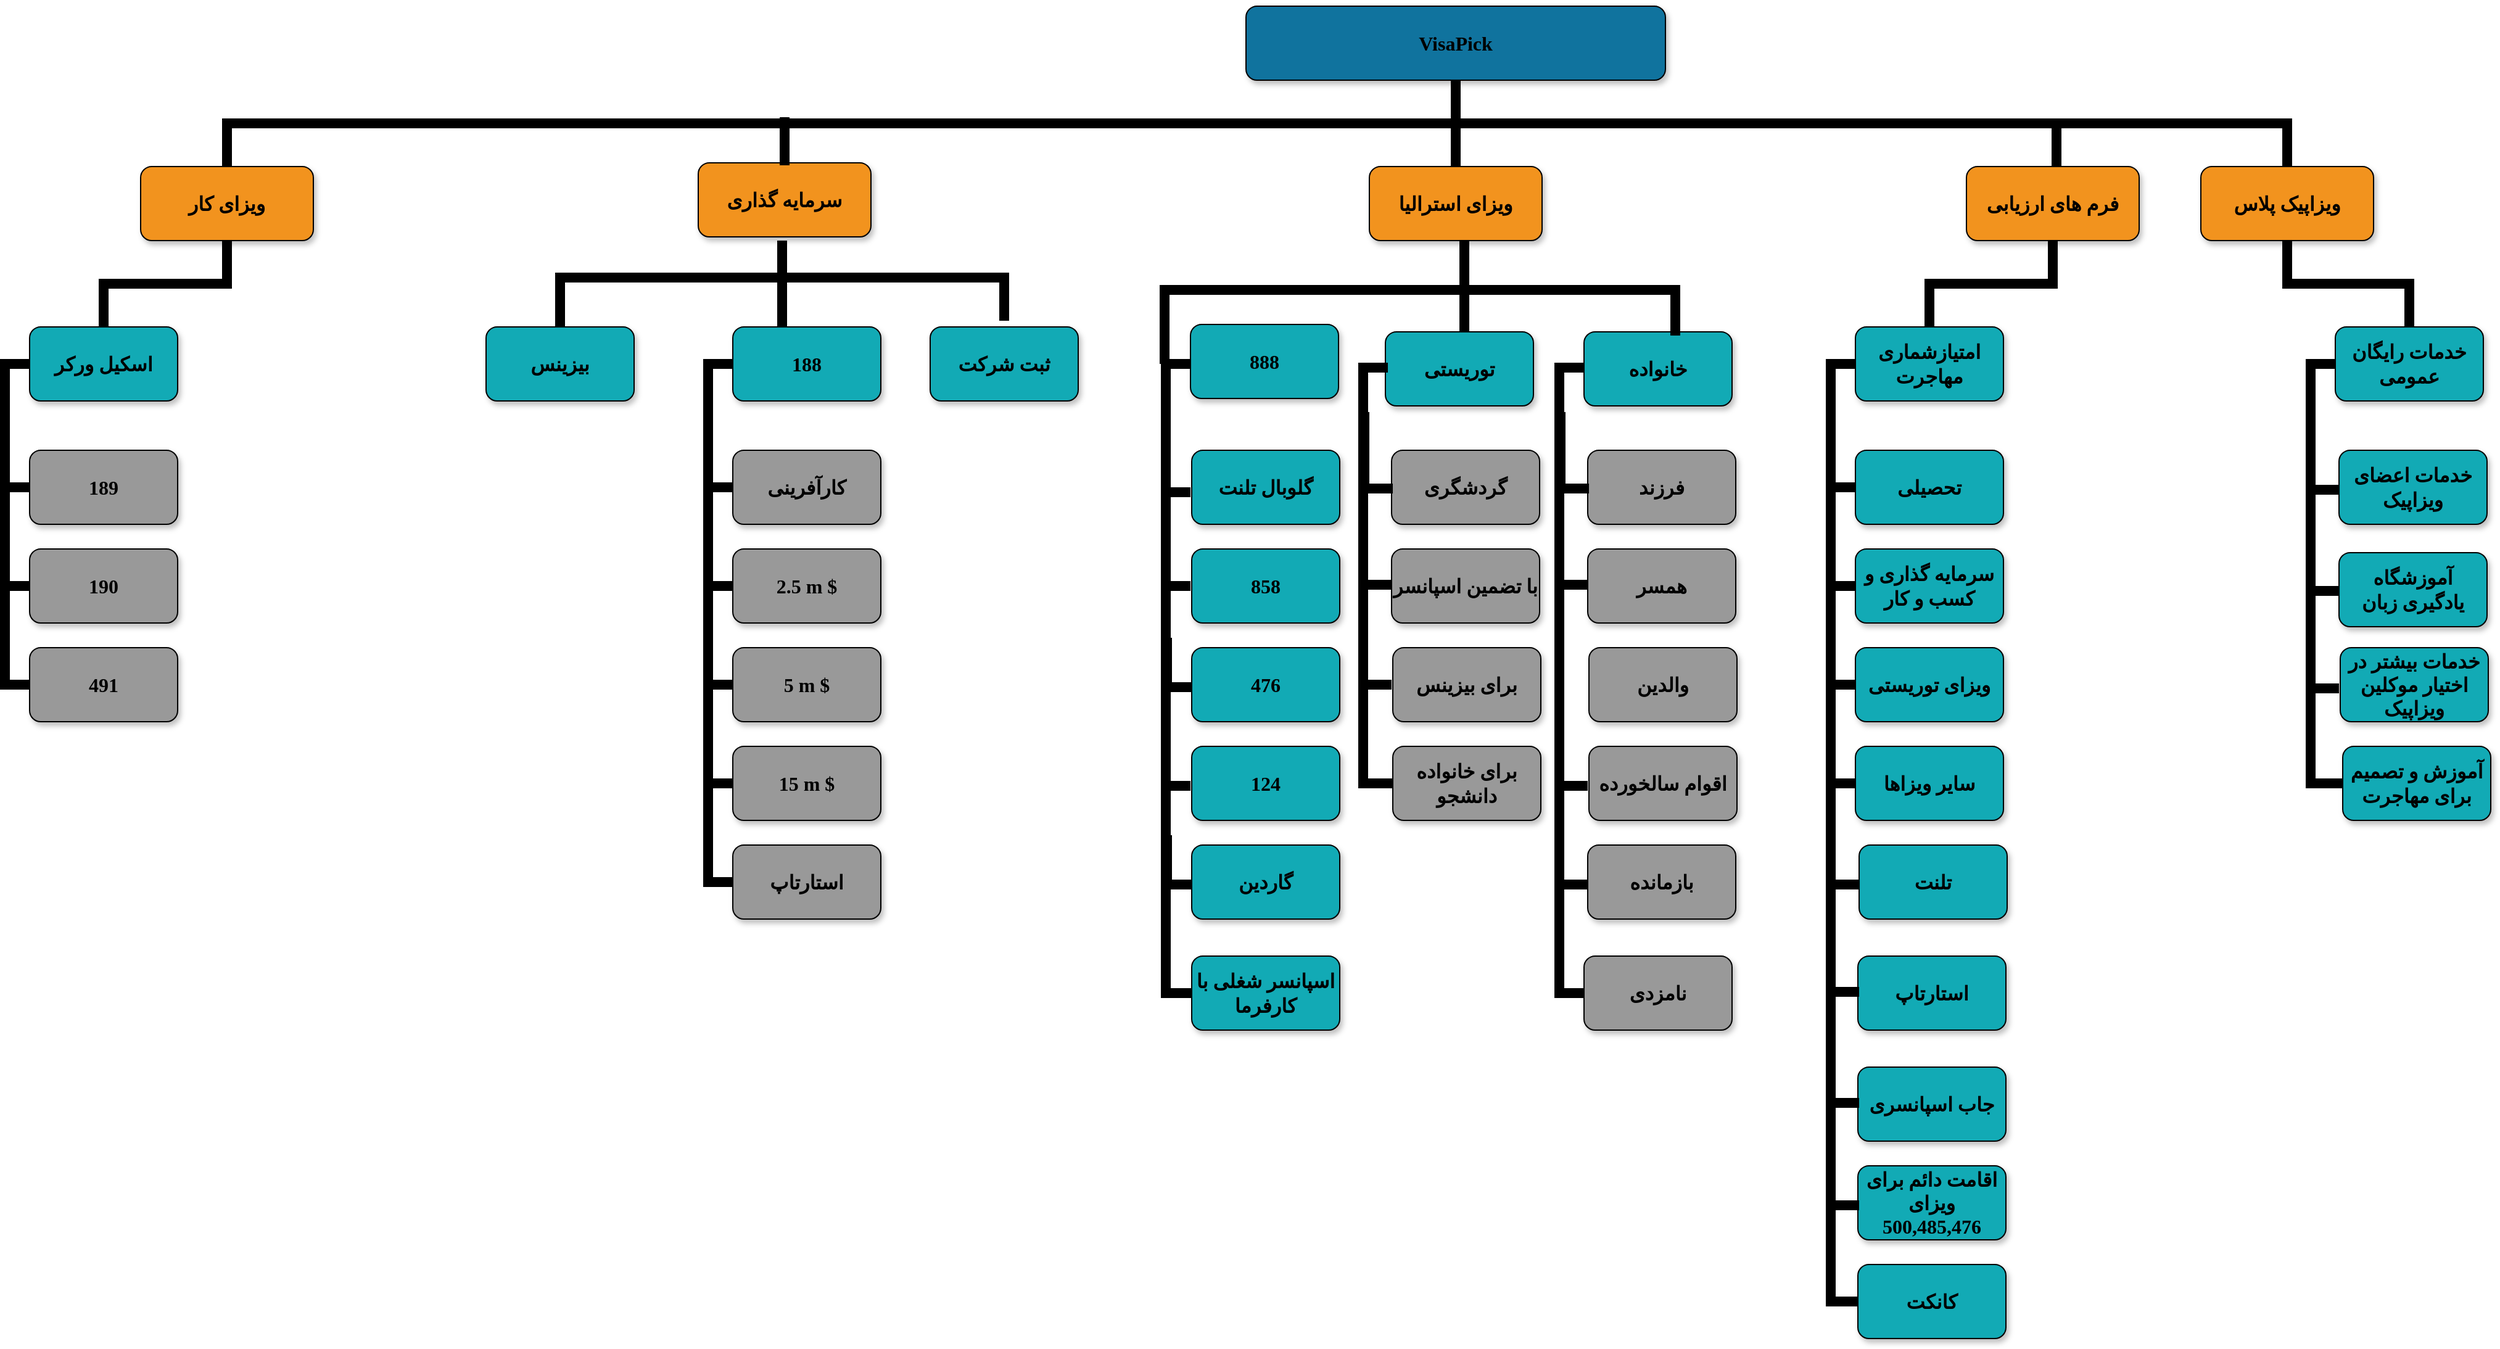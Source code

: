 <mxfile version="20.8.23" type="github">
  <diagram name="Page-1" id="64c3da0e-402f-94eb-ee01-a36477274f13">
    <mxGraphModel dx="2492" dy="762" grid="1" gridSize="10" guides="1" tooltips="1" connect="1" arrows="1" fold="1" page="1" pageScale="1" pageWidth="1169" pageHeight="826" background="none" math="0" shadow="0">
      <root>
        <mxCell id="0" />
        <mxCell id="1" parent="0" />
        <mxCell id="2" value="VisaPick" style="whiteSpace=wrap;rounded=1;shadow=1;fillColor=#10739E;strokeColor=#000000;fontColor=#000000;fontStyle=1;fontSize=16;fontFamily=Tahoma;" parent="1" vertex="1">
          <mxGeometry x="1056" y="40" width="340" height="60" as="geometry" />
        </mxCell>
        <mxCell id="3" value="ویزای کار" style="whiteSpace=wrap;rounded=1;fillColor=#F2931E;strokeColor=#000000;shadow=1;fontColor=#000000;fontStyle=1;fontSize=16;fontFamily=Tahoma;" parent="1" vertex="1">
          <mxGeometry x="160" y="170.0" width="140" height="60" as="geometry" />
        </mxCell>
        <mxCell id="4" value="سرمایه گذاری" style="whiteSpace=wrap;rounded=1;fillColor=#F2931E;strokeColor=#000000;shadow=1;fontColor=#000000;fontStyle=1;fontSize=16;fontFamily=Tahoma;" parent="1" vertex="1">
          <mxGeometry x="612" y="167.0" width="140" height="60" as="geometry" />
        </mxCell>
        <mxCell id="6" value="ویزای استرالیا" style="whiteSpace=wrap;rounded=1;fillColor=#F2931E;strokeColor=#000000;shadow=1;fontColor=#000000;fontStyle=1;fontSize=16;fontFamily=Tahoma;" parent="1" vertex="1">
          <mxGeometry x="1156" y="170.0" width="140" height="60" as="geometry" />
        </mxCell>
        <mxCell id="8" value="فرم های ارزیابی" style="whiteSpace=wrap;rounded=1;fillColor=#F2931E;strokeColor=#000000;shadow=1;fontColor=#000000;fontStyle=1;fontSize=16;fontFamily=Tahoma;" parent="1" vertex="1">
          <mxGeometry x="1640" y="170.0" width="140" height="60" as="geometry" />
        </mxCell>
        <mxCell id="10" value="اسکیل ورکر" style="whiteSpace=wrap;rounded=1;fillColor=#12AAB5;strokeColor=#000000;shadow=1;fontColor=#000000;fontSize=16;fontStyle=1;fontFamily=Tahoma;" parent="1" vertex="1">
          <mxGeometry x="70" y="300.0" width="120" height="60" as="geometry" />
        </mxCell>
        <mxCell id="23" value="189" style="whiteSpace=wrap;rounded=1;fillColor=#999999;strokeColor=#000000;shadow=1;fontColor=#000000;fontStyle=1;fontSize=16;fontFamily=Tahoma;" parent="1" vertex="1">
          <mxGeometry x="70.0" y="400.0" width="120" height="60" as="geometry" />
        </mxCell>
        <mxCell id="24" value="190" style="whiteSpace=wrap;rounded=1;fillColor=#999999;strokeColor=#000000;shadow=1;fontColor=#000000;fontStyle=1;fontSize=16;fontFamily=Tahoma;" parent="1" vertex="1">
          <mxGeometry x="70.0" y="480.0" width="120" height="60" as="geometry" />
        </mxCell>
        <mxCell id="25" value="491" style="whiteSpace=wrap;rounded=1;fillColor=#999999;strokeColor=#000000;shadow=1;fontColor=#000000;fontStyle=1;fontSize=16;fontFamily=Tahoma;" parent="1" vertex="1">
          <mxGeometry x="70.0" y="560.0" width="120" height="60" as="geometry" />
        </mxCell>
        <mxCell id="43" value="بیزینس" style="whiteSpace=wrap;rounded=1;fillColor=#12AAB5;strokeColor=#000000;shadow=1;fontColor=#000000;fontSize=16;fontStyle=1;fontFamily=Tahoma;" parent="1" vertex="1">
          <mxGeometry x="440.0" y="300.0" width="120" height="60" as="geometry" />
        </mxCell>
        <mxCell id="44" value="188" style="whiteSpace=wrap;rounded=1;fillColor=#12AAB5;strokeColor=#000000;shadow=1;fontColor=#000000;fontSize=16;fontStyle=1;fontFamily=Tahoma;" parent="1" vertex="1">
          <mxGeometry x="640.0" y="300.0" width="120" height="60" as="geometry" />
        </mxCell>
        <mxCell id="50" value="کارآفرینی" style="whiteSpace=wrap;rounded=1;fillColor=#999999;strokeColor=#000000;shadow=1;fontColor=#000000;fontStyle=1;fontSize=16;fontFamily=Tahoma;" parent="1" vertex="1">
          <mxGeometry x="640.0" y="400.0" width="120" height="60" as="geometry" />
        </mxCell>
        <mxCell id="51" value="2.5 m $" style="whiteSpace=wrap;rounded=1;fillColor=#999999;strokeColor=#000000;shadow=1;fontColor=#000000;fontStyle=1;fontSize=16;fontFamily=Tahoma;" parent="1" vertex="1">
          <mxGeometry x="640.0" y="480.0" width="120" height="60" as="geometry" />
        </mxCell>
        <mxCell id="52" value="5 m $" style="whiteSpace=wrap;rounded=1;fillColor=#999999;strokeColor=#000000;shadow=1;fontColor=#000000;fontStyle=1;fontSize=16;fontFamily=Tahoma;" parent="1" vertex="1">
          <mxGeometry x="640.0" y="560.0" width="120" height="60" as="geometry" />
        </mxCell>
        <mxCell id="53" value="15 m $" style="whiteSpace=wrap;rounded=1;fillColor=#999999;strokeColor=#000000;shadow=1;fontColor=#000000;fontStyle=1;fontSize=16;fontFamily=Tahoma;" parent="1" vertex="1">
          <mxGeometry x="640.0" y="640.0" width="120" height="60" as="geometry" />
        </mxCell>
        <mxCell id="54" value="استارتاپ" style="whiteSpace=wrap;rounded=1;fillColor=#999999;strokeColor=#000000;shadow=1;fontColor=#000000;fontStyle=1;fontSize=16;fontFamily=Tahoma;" parent="1" vertex="1">
          <mxGeometry x="640.0" y="720.0" width="120" height="60" as="geometry" />
        </mxCell>
        <mxCell id="103" value="" style="edgeStyle=elbowEdgeStyle;elbow=vertical;rounded=0;fontColor=#000000;endArrow=none;endFill=0;strokeWidth=8;strokeColor=#000000;fontSize=16;fontStyle=1;fontFamily=Tahoma;" parent="1" source="3" target="10" edge="1">
          <mxGeometry width="100" height="100" relative="1" as="geometry">
            <mxPoint x="20" y="290" as="sourcePoint" />
            <mxPoint x="120" y="190" as="targetPoint" />
          </mxGeometry>
        </mxCell>
        <mxCell id="105" value="" style="edgeStyle=elbowEdgeStyle;elbow=horizontal;rounded=0;fontColor=#000000;endArrow=none;endFill=0;strokeWidth=8;strokeColor=#000000;fontSize=16;fontStyle=1;fontFamily=Tahoma;" parent="1" source="10" target="23" edge="1">
          <mxGeometry width="100" height="100" relative="1" as="geometry">
            <mxPoint x="10" y="480" as="sourcePoint" />
            <mxPoint x="110" y="380" as="targetPoint" />
            <Array as="points">
              <mxPoint x="50" y="380" />
            </Array>
          </mxGeometry>
        </mxCell>
        <mxCell id="106" value="" style="edgeStyle=elbowEdgeStyle;elbow=horizontal;rounded=0;fontColor=#000000;endArrow=none;endFill=0;strokeWidth=8;strokeColor=#000000;fontSize=16;fontStyle=1;fontFamily=Tahoma;" parent="1" source="10" target="24" edge="1">
          <mxGeometry width="100" height="100" relative="1" as="geometry">
            <mxPoint x="80" y="340" as="sourcePoint" />
            <mxPoint x="80" y="440" as="targetPoint" />
            <Array as="points">
              <mxPoint x="50" y="400" />
            </Array>
          </mxGeometry>
        </mxCell>
        <mxCell id="107" value="" style="edgeStyle=elbowEdgeStyle;elbow=horizontal;rounded=0;fontColor=#000000;endArrow=none;endFill=0;strokeWidth=8;strokeColor=#000000;fontSize=16;fontStyle=1;fontFamily=Tahoma;" parent="1" source="10" edge="1">
          <mxGeometry width="100" height="100" relative="1" as="geometry">
            <mxPoint x="80" y="340" as="sourcePoint" />
            <mxPoint x="60" y="590" as="targetPoint" />
            <Array as="points">
              <mxPoint x="50" y="540" />
            </Array>
          </mxGeometry>
        </mxCell>
        <mxCell id="109" value="" style="edgeStyle=elbowEdgeStyle;elbow=horizontal;rounded=0;fontColor=#000000;endArrow=none;endFill=0;strokeWidth=8;strokeColor=#000000;fontSize=16;fontStyle=1;fontFamily=Tahoma;" parent="1" source="10" edge="1">
          <mxGeometry width="100" height="100" relative="1" as="geometry">
            <mxPoint x="100" y="360" as="sourcePoint" />
            <mxPoint x="50" y="590" as="targetPoint" />
            <Array as="points">
              <mxPoint x="50" y="410" />
            </Array>
          </mxGeometry>
        </mxCell>
        <mxCell id="110" value="" style="edgeStyle=elbowEdgeStyle;elbow=horizontal;rounded=0;fontColor=#000000;endArrow=none;endFill=0;strokeWidth=8;strokeColor=#000000;fontSize=16;fontStyle=1;fontFamily=Tahoma;" parent="1" source="10" target="25" edge="1">
          <mxGeometry width="100" height="100" relative="1" as="geometry">
            <mxPoint x="110" y="370" as="sourcePoint" />
            <mxPoint x="110" y="470" as="targetPoint" />
            <Array as="points">
              <mxPoint x="50" y="430" />
            </Array>
          </mxGeometry>
        </mxCell>
        <mxCell id="116" value="" style="edgeStyle=elbowEdgeStyle;elbow=vertical;rounded=0;fontColor=#000000;endArrow=none;endFill=0;strokeWidth=8;strokeColor=#000000;fontSize=16;fontStyle=1;fontFamily=Tahoma;" parent="1" target="43" edge="1">
          <mxGeometry width="100" height="100" relative="1" as="geometry">
            <mxPoint x="680" y="230" as="sourcePoint" />
            <mxPoint x="140" y="310" as="targetPoint" />
            <Array as="points">
              <mxPoint x="590" y="260" />
            </Array>
          </mxGeometry>
        </mxCell>
        <mxCell id="117" value="" style="edgeStyle=elbowEdgeStyle;elbow=vertical;rounded=0;fontColor=#000000;endArrow=none;endFill=0;strokeWidth=8;strokeColor=#000000;fontSize=16;fontStyle=1;fontFamily=Tahoma;" parent="1" edge="1">
          <mxGeometry width="100" height="100" relative="1" as="geometry">
            <mxPoint x="680" y="240" as="sourcePoint" />
            <mxPoint x="680" y="300.0" as="targetPoint" />
            <Array as="points">
              <mxPoint x="680" y="260" />
            </Array>
          </mxGeometry>
        </mxCell>
        <mxCell id="123" value="" style="edgeStyle=elbowEdgeStyle;elbow=horizontal;rounded=0;fontColor=#000000;endArrow=none;endFill=0;strokeWidth=8;strokeColor=#000000;fontSize=16;fontStyle=1;fontFamily=Tahoma;" parent="1" source="44" target="50" edge="1">
          <mxGeometry width="100" height="100" relative="1" as="geometry">
            <mxPoint x="610" y="330.0" as="sourcePoint" />
            <mxPoint x="620.0" y="430" as="targetPoint" />
            <Array as="points">
              <mxPoint x="620" y="380" />
            </Array>
          </mxGeometry>
        </mxCell>
        <mxCell id="124" value="" style="edgeStyle=elbowEdgeStyle;elbow=horizontal;rounded=0;fontColor=#000000;endArrow=none;endFill=0;strokeWidth=8;strokeColor=#000000;fontSize=16;fontStyle=1;fontFamily=Tahoma;" parent="1" source="44" target="51" edge="1">
          <mxGeometry width="100" height="100" relative="1" as="geometry">
            <mxPoint x="620" y="330" as="sourcePoint" />
            <mxPoint x="620.0" y="510" as="targetPoint" />
            <Array as="points">
              <mxPoint x="620" y="420" />
            </Array>
          </mxGeometry>
        </mxCell>
        <mxCell id="125" value="" style="edgeStyle=elbowEdgeStyle;elbow=horizontal;rounded=0;fontColor=#000000;endArrow=none;endFill=0;strokeWidth=8;strokeColor=#000000;fontSize=16;fontStyle=1;fontFamily=Tahoma;" parent="1" source="44" target="54" edge="1">
          <mxGeometry width="100" height="100" relative="1" as="geometry">
            <mxPoint x="620" y="330" as="sourcePoint" />
            <mxPoint x="620" y="750" as="targetPoint" />
            <Array as="points">
              <mxPoint x="620" y="540" />
            </Array>
          </mxGeometry>
        </mxCell>
        <mxCell id="126" value="" style="edgeStyle=elbowEdgeStyle;elbow=horizontal;rounded=0;fontColor=#000000;endArrow=none;endFill=0;strokeWidth=8;strokeColor=#000000;fontSize=16;fontStyle=1;fontFamily=Tahoma;" parent="1" source="44" target="53" edge="1">
          <mxGeometry width="100" height="100" relative="1" as="geometry">
            <mxPoint x="620" y="330" as="sourcePoint" />
            <mxPoint x="620" y="670" as="targetPoint" />
            <Array as="points">
              <mxPoint x="620" y="500" />
            </Array>
          </mxGeometry>
        </mxCell>
        <mxCell id="127" value="" style="edgeStyle=elbowEdgeStyle;elbow=horizontal;rounded=0;fontColor=#000000;endArrow=none;endFill=0;strokeWidth=8;strokeColor=#000000;fontSize=16;fontStyle=1;fontFamily=Tahoma;" parent="1" source="44" target="52" edge="1">
          <mxGeometry width="100" height="100" relative="1" as="geometry">
            <mxPoint x="620" y="330" as="sourcePoint" />
            <mxPoint x="620.0" y="590" as="targetPoint" />
            <Array as="points">
              <mxPoint x="620" y="470" />
            </Array>
          </mxGeometry>
        </mxCell>
        <mxCell id="140" value="گلوبال تلنت" style="whiteSpace=wrap;rounded=1;fillColor=#12AAB5;strokeColor=#000000;shadow=1;fontColor=#000000;fontStyle=1;fontSize=16;fontFamily=Tahoma;" parent="1" vertex="1">
          <mxGeometry x="1012.0" y="400.0" width="120" height="60" as="geometry" />
        </mxCell>
        <mxCell id="141" value="124" style="whiteSpace=wrap;rounded=1;fillColor=#12AAB5;strokeColor=#000000;shadow=1;fontColor=#000000;fontStyle=1;fontSize=16;fontFamily=Tahoma;" parent="1" vertex="1">
          <mxGeometry x="1012.0" y="640.0" width="120" height="60" as="geometry" />
        </mxCell>
        <mxCell id="142" value="858" style="whiteSpace=wrap;rounded=1;fillColor=#12AAB5;strokeColor=#000000;shadow=1;fontColor=#000000;fontStyle=1;fontSize=16;fontFamily=Tahoma;" parent="1" vertex="1">
          <mxGeometry x="1012.0" y="480.0" width="120" height="60" as="geometry" />
        </mxCell>
        <mxCell id="143" value="اسپانسر شغلی با کارفرما" style="whiteSpace=wrap;rounded=1;fillColor=#12AAB5;strokeColor=#000000;shadow=1;fontColor=#000000;fontStyle=1;fontSize=16;fontFamily=Tahoma;" parent="1" vertex="1">
          <mxGeometry x="1012.0" y="810.0" width="120" height="60" as="geometry" />
        </mxCell>
        <mxCell id="144" value="گاردین" style="whiteSpace=wrap;rounded=1;fillColor=#12AAB5;strokeColor=#000000;shadow=1;fontColor=#000000;fontStyle=1;fontSize=16;fontFamily=Tahoma;" parent="1" vertex="1">
          <mxGeometry x="1012.0" y="720.0" width="120" height="60" as="geometry" />
        </mxCell>
        <mxCell id="152" value="" style="edgeStyle=elbowEdgeStyle;elbow=horizontal;rounded=0;fontColor=#000000;endArrow=none;endFill=0;strokeWidth=8;strokeColor=#000000;entryX=0;entryY=0.5;entryDx=0;entryDy=0;fontSize=16;fontStyle=1;fontFamily=Tahoma;" parent="1" target="143" edge="1">
          <mxGeometry width="100" height="100" relative="1" as="geometry">
            <mxPoint x="1011" y="330.0" as="sourcePoint" />
            <mxPoint x="1011" y="750" as="targetPoint" />
            <Array as="points">
              <mxPoint x="991" y="540" />
            </Array>
          </mxGeometry>
        </mxCell>
        <mxCell id="177" value="امتیازشماری مهاجرت" style="whiteSpace=wrap;rounded=1;fillColor=#12AAB5;strokeColor=#000000;shadow=1;fontColor=#000000;fontSize=16;fontStyle=1;fontFamily=Tahoma;" parent="1" vertex="1">
          <mxGeometry x="1550.0" y="300.0" width="120" height="60" as="geometry" />
        </mxCell>
        <mxCell id="179" value="تحصیلی" style="whiteSpace=wrap;rounded=1;fillColor=#12AAB5;strokeColor=#000000;shadow=1;fontColor=#000000;fontStyle=1;fontSize=16;fontFamily=Tahoma;" parent="1" vertex="1">
          <mxGeometry x="1550.0" y="400.0" width="120" height="60" as="geometry" />
        </mxCell>
        <mxCell id="180" value="سرمایه گذاری و کسب و کار" style="whiteSpace=wrap;rounded=1;fillColor=#12AAB5;strokeColor=#000000;shadow=1;fontColor=#000000;fontStyle=1;fontSize=16;fontFamily=Tahoma;" parent="1" vertex="1">
          <mxGeometry x="1550" y="480.0" width="120" height="60" as="geometry" />
        </mxCell>
        <mxCell id="181" value="ویزای توریستی" style="whiteSpace=wrap;rounded=1;fillColor=#12AAB5;strokeColor=#000000;shadow=1;fontColor=#000000;fontStyle=1;fontSize=16;fontFamily=Tahoma;" parent="1" vertex="1">
          <mxGeometry x="1550.0" y="560.0" width="120" height="60" as="geometry" />
        </mxCell>
        <mxCell id="182" value="سایر ویزاها" style="whiteSpace=wrap;rounded=1;fillColor=#12AAB5;strokeColor=#000000;shadow=1;fontColor=#000000;fontStyle=1;fontSize=16;fontFamily=Tahoma;" parent="1" vertex="1">
          <mxGeometry x="1550" y="640.0" width="120" height="60" as="geometry" />
        </mxCell>
        <mxCell id="183" value="تلنت" style="whiteSpace=wrap;rounded=1;fillColor=#12AAB5;strokeColor=#000000;shadow=1;fontColor=#000000;fontStyle=1;fontSize=16;fontFamily=Tahoma;" parent="1" vertex="1">
          <mxGeometry x="1553" y="720.0" width="120" height="60" as="geometry" />
        </mxCell>
        <mxCell id="184" value="استارتاپ" style="whiteSpace=wrap;rounded=1;fillColor=#12AAB5;strokeColor=#000000;shadow=1;fontColor=#000000;fontStyle=1;fontSize=16;fontFamily=Tahoma;" parent="1" vertex="1">
          <mxGeometry x="1552.0" y="810.0" width="120" height="60" as="geometry" />
        </mxCell>
        <mxCell id="185" value="جاب اسپانسری" style="whiteSpace=wrap;rounded=1;fillColor=#12AAB5;strokeColor=#000000;shadow=1;fontColor=#000000;fontStyle=1;fontSize=16;fontFamily=Tahoma;" parent="1" vertex="1">
          <mxGeometry x="1552.0" y="900.0" width="120" height="60" as="geometry" />
        </mxCell>
        <mxCell id="186" value="اقامت دائم برای ویزای&#xa;500,485,476" style="whiteSpace=wrap;rounded=1;fillColor=#12AAB5;strokeColor=#000000;shadow=1;fontColor=#000000;fontStyle=1;fontSize=16;fontFamily=Tahoma;" parent="1" vertex="1">
          <mxGeometry x="1552.0" y="980.0" width="120" height="60" as="geometry" />
        </mxCell>
        <mxCell id="187" value="کانکت" style="whiteSpace=wrap;rounded=1;fillColor=#12AAB5;strokeColor=#000000;shadow=1;fontColor=#000000;fontStyle=1;fontSize=16;fontFamily=Tahoma;" parent="1" vertex="1">
          <mxGeometry x="1552.0" y="1060" width="120" height="60" as="geometry" />
        </mxCell>
        <mxCell id="189" value="" style="edgeStyle=elbowEdgeStyle;elbow=horizontal;rounded=0;fontColor=#000000;endArrow=none;endFill=0;strokeWidth=8;strokeColor=#000000;fontSize=16;fontStyle=1;fontFamily=Tahoma;" parent="1" source="177" target="179" edge="1">
          <mxGeometry width="100" height="100" relative="1" as="geometry">
            <mxPoint x="1530" y="330.0" as="sourcePoint" />
            <mxPoint x="1540.0" y="430.0" as="targetPoint" />
            <Array as="points">
              <mxPoint x="1530" y="380.0" />
            </Array>
          </mxGeometry>
        </mxCell>
        <mxCell id="190" value="" style="edgeStyle=elbowEdgeStyle;elbow=horizontal;rounded=0;fontColor=#000000;endArrow=none;endFill=0;strokeWidth=8;strokeColor=#000000;fontSize=16;fontStyle=1;fontFamily=Tahoma;" parent="1" source="177" target="180" edge="1">
          <mxGeometry width="100" height="100" relative="1" as="geometry">
            <mxPoint x="1540" y="330.0" as="sourcePoint" />
            <mxPoint x="1540.0" y="510.0" as="targetPoint" />
            <Array as="points">
              <mxPoint x="1530" y="420.0" />
            </Array>
          </mxGeometry>
        </mxCell>
        <mxCell id="191" value="" style="edgeStyle=elbowEdgeStyle;elbow=horizontal;rounded=0;fontColor=#000000;endArrow=none;endFill=0;strokeWidth=8;strokeColor=#000000;entryX=0;entryY=0.5;entryDx=0;entryDy=0;fontSize=16;fontStyle=1;fontFamily=Tahoma;" parent="1" source="177" target="187" edge="1">
          <mxGeometry width="100" height="100" relative="1" as="geometry">
            <mxPoint x="1540" y="330.0" as="sourcePoint" />
            <mxPoint x="1520" y="1100" as="targetPoint" />
            <Array as="points">
              <mxPoint x="1530" y="550.0" />
            </Array>
          </mxGeometry>
        </mxCell>
        <mxCell id="192" value="" style="edgeStyle=elbowEdgeStyle;elbow=horizontal;rounded=0;fontColor=#000000;endArrow=none;endFill=0;strokeWidth=8;strokeColor=#000000;fontSize=16;fontStyle=1;fontFamily=Tahoma;" parent="1" source="177" target="182" edge="1">
          <mxGeometry width="100" height="100" relative="1" as="geometry">
            <mxPoint x="1540" y="330.0" as="sourcePoint" />
            <mxPoint x="1540" y="670.0" as="targetPoint" />
            <Array as="points">
              <mxPoint x="1530" y="500.0" />
            </Array>
          </mxGeometry>
        </mxCell>
        <mxCell id="193" value="" style="edgeStyle=elbowEdgeStyle;elbow=horizontal;rounded=0;fontColor=#000000;endArrow=none;endFill=0;strokeWidth=8;strokeColor=#000000;fontSize=16;fontStyle=1;fontFamily=Tahoma;" parent="1" source="177" target="181" edge="1">
          <mxGeometry width="100" height="100" relative="1" as="geometry">
            <mxPoint x="1540" y="330.0" as="sourcePoint" />
            <mxPoint x="1540.0" y="590.0" as="targetPoint" />
            <Array as="points">
              <mxPoint x="1530" y="470.0" />
            </Array>
          </mxGeometry>
        </mxCell>
        <mxCell id="225" value="" style="edgeStyle=elbowEdgeStyle;elbow=vertical;rounded=0;fontColor=#000000;endArrow=none;endFill=0;strokeWidth=8;strokeColor=#000000;fontSize=16;fontStyle=1;fontFamily=Tahoma;" parent="1" source="8" target="177" edge="1">
          <mxGeometry width="100" height="100" relative="1" as="geometry">
            <mxPoint x="1550" y="290" as="sourcePoint" />
            <mxPoint x="1650" y="190" as="targetPoint" />
          </mxGeometry>
        </mxCell>
        <mxCell id="229" value="" style="edgeStyle=elbowEdgeStyle;elbow=vertical;rounded=0;fontColor=#000000;endArrow=none;endFill=0;strokeWidth=8;strokeColor=#000000;fontSize=16;fontStyle=1;fontFamily=Tahoma;" parent="1" source="2" target="3" edge="1">
          <mxGeometry width="100" height="100" relative="1" as="geometry">
            <mxPoint x="540" y="140" as="sourcePoint" />
            <mxPoint x="640" y="40" as="targetPoint" />
          </mxGeometry>
        </mxCell>
        <mxCell id="230" value="" style="edgeStyle=elbowEdgeStyle;elbow=vertical;rounded=0;fontColor=#000000;endArrow=none;endFill=0;strokeWidth=8;strokeColor=#000000;fontSize=16;fontStyle=1;fontFamily=Tahoma;" parent="1" edge="1">
          <mxGeometry width="100" height="100" relative="1" as="geometry">
            <mxPoint x="682" y="140" as="sourcePoint" />
            <mxPoint x="682" y="169.0" as="targetPoint" />
            <Array as="points">
              <mxPoint x="930" y="130" />
            </Array>
          </mxGeometry>
        </mxCell>
        <mxCell id="231" value="" style="edgeStyle=elbowEdgeStyle;elbow=vertical;rounded=0;fontColor=#000000;endArrow=none;endFill=0;strokeWidth=8;strokeColor=#000000;fontSize=16;fontStyle=1;fontFamily=Tahoma;" parent="1" source="2" target="6" edge="1">
          <mxGeometry width="100" height="100" relative="1" as="geometry">
            <mxPoint x="560" y="160" as="sourcePoint" />
            <mxPoint x="660" y="60" as="targetPoint" />
          </mxGeometry>
        </mxCell>
        <mxCell id="233" value="" style="edgeStyle=elbowEdgeStyle;elbow=vertical;rounded=0;fontColor=#000000;endArrow=none;endFill=0;strokeWidth=8;strokeColor=#000000;entryX=0.5;entryY=0;entryDx=0;entryDy=0;fontSize=16;fontStyle=1;fontFamily=Tahoma;" parent="1" target="VXxM5jE3iPEQ69GJb2Ox-272" edge="1">
          <mxGeometry width="100" height="100" relative="1" as="geometry">
            <mxPoint x="1226" y="100" as="sourcePoint" />
            <mxPoint x="680" y="80" as="targetPoint" />
          </mxGeometry>
        </mxCell>
        <mxCell id="VXxM5jE3iPEQ69GJb2Ox-237" value="ثبت شرکت" style="whiteSpace=wrap;rounded=1;fillColor=#12AAB5;strokeColor=#000000;shadow=1;fontColor=#000000;fontSize=16;fontStyle=1;fontFamily=Tahoma;" vertex="1" parent="1">
          <mxGeometry x="800.0" y="300.0" width="120" height="60" as="geometry" />
        </mxCell>
        <mxCell id="VXxM5jE3iPEQ69GJb2Ox-243" value="" style="edgeStyle=elbowEdgeStyle;elbow=vertical;rounded=0;fontColor=#000000;endArrow=none;endFill=0;strokeWidth=8;strokeColor=#000000;fontSize=16;fontStyle=1;fontFamily=Tahoma;" edge="1" parent="1">
          <mxGeometry width="100" height="100" relative="1" as="geometry">
            <mxPoint x="670" y="260" as="sourcePoint" />
            <mxPoint x="860" y="295" as="targetPoint" />
            <Array as="points">
              <mxPoint x="780" y="260" />
            </Array>
          </mxGeometry>
        </mxCell>
        <mxCell id="VXxM5jE3iPEQ69GJb2Ox-244" value="888" style="whiteSpace=wrap;rounded=1;fillColor=#12AAB5;strokeColor=#000000;shadow=1;fontColor=#000000;fontStyle=1;fontSize=16;fontFamily=Tahoma;" vertex="1" parent="1">
          <mxGeometry x="1011.0" y="298.0" width="120" height="60" as="geometry" />
        </mxCell>
        <mxCell id="VXxM5jE3iPEQ69GJb2Ox-246" value="توریستی" style="whiteSpace=wrap;rounded=1;fillColor=#12AAB5;strokeColor=#000000;shadow=1;fontColor=#000000;fontStyle=1;fontSize=16;fontFamily=Tahoma;" vertex="1" parent="1">
          <mxGeometry x="1169.0" y="304.0" width="120" height="60" as="geometry" />
        </mxCell>
        <mxCell id="VXxM5jE3iPEQ69GJb2Ox-250" value="476" style="whiteSpace=wrap;rounded=1;fillColor=#12AAB5;strokeColor=#000000;shadow=1;fontColor=#000000;fontStyle=1;fontSize=16;fontFamily=Tahoma;" vertex="1" parent="1">
          <mxGeometry x="1012.0" y="560.0" width="120" height="60" as="geometry" />
        </mxCell>
        <mxCell id="VXxM5jE3iPEQ69GJb2Ox-252" value="خانواده" style="whiteSpace=wrap;rounded=1;fillColor=#12AAB5;strokeColor=#000000;shadow=1;fontColor=#000000;fontStyle=1;fontSize=16;fontFamily=Tahoma;" vertex="1" parent="1">
          <mxGeometry x="1330.0" y="304.0" width="120" height="60" as="geometry" />
        </mxCell>
        <mxCell id="VXxM5jE3iPEQ69GJb2Ox-255" value="" style="edgeStyle=elbowEdgeStyle;elbow=vertical;rounded=0;fontColor=#000000;endArrow=none;endFill=0;strokeWidth=8;strokeColor=#000000;fontSize=16;fontStyle=1;fontFamily=Tahoma;" edge="1" parent="1">
          <mxGeometry width="100" height="100" relative="1" as="geometry">
            <mxPoint x="1174" y="270" as="sourcePoint" />
            <mxPoint x="1404" y="307" as="targetPoint" />
            <Array as="points">
              <mxPoint x="1284" y="270" />
            </Array>
          </mxGeometry>
        </mxCell>
        <mxCell id="VXxM5jE3iPEQ69GJb2Ox-285" value="گردشگری" style="whiteSpace=wrap;rounded=1;fillColor=#999999;strokeColor=#000000;shadow=1;fontColor=#000000;fontStyle=1;fontSize=16;fontFamily=Tahoma;" vertex="1" parent="1">
          <mxGeometry x="1174.0" y="400.0" width="120" height="60" as="geometry" />
        </mxCell>
        <mxCell id="VXxM5jE3iPEQ69GJb2Ox-286" value="با تضمین اسپانسر" style="whiteSpace=wrap;rounded=1;fillColor=#999999;strokeColor=#000000;shadow=1;fontColor=#000000;fontStyle=1;fontSize=16;fontFamily=Tahoma;" vertex="1" parent="1">
          <mxGeometry x="1174" y="480.0" width="120" height="60" as="geometry" />
        </mxCell>
        <mxCell id="VXxM5jE3iPEQ69GJb2Ox-287" value="برای بیزینس" style="whiteSpace=wrap;rounded=1;fillColor=#999999;strokeColor=#000000;shadow=1;fontColor=#000000;fontStyle=1;fontSize=16;fontFamily=Tahoma;" vertex="1" parent="1">
          <mxGeometry x="1175.0" y="560.0" width="120" height="60" as="geometry" />
        </mxCell>
        <mxCell id="VXxM5jE3iPEQ69GJb2Ox-288" value="برای خانواده دانشجو" style="whiteSpace=wrap;rounded=1;fillColor=#999999;strokeColor=#000000;shadow=1;fontColor=#000000;fontStyle=1;fontSize=16;fontFamily=Tahoma;" vertex="1" parent="1">
          <mxGeometry x="1175" y="640.0" width="120" height="60" as="geometry" />
        </mxCell>
        <mxCell id="VXxM5jE3iPEQ69GJb2Ox-290" value="" style="edgeStyle=elbowEdgeStyle;elbow=horizontal;rounded=0;fontColor=#000000;endArrow=none;endFill=0;strokeWidth=8;strokeColor=#000000;entryX=0;entryY=0.5;entryDx=0;entryDy=0;fontSize=16;fontStyle=1;fontFamily=Tahoma;" edge="1" parent="1">
          <mxGeometry width="100" height="100" relative="1" as="geometry">
            <mxPoint x="1171" y="333" as="sourcePoint" />
            <mxPoint x="1175" y="670" as="targetPoint" />
            <Array as="points">
              <mxPoint x="1151" y="553.0" />
            </Array>
          </mxGeometry>
        </mxCell>
        <mxCell id="VXxM5jE3iPEQ69GJb2Ox-295" value="" style="edgeStyle=elbowEdgeStyle;elbow=horizontal;rounded=0;fontColor=#000000;endArrow=none;endFill=0;strokeWidth=8;strokeColor=#000000;entryX=0;entryY=0.5;entryDx=0;entryDy=0;fontSize=16;fontStyle=1;fontFamily=Tahoma;" edge="1" parent="1">
          <mxGeometry width="100" height="100" relative="1" as="geometry">
            <mxPoint x="1154" y="447" as="sourcePoint" />
            <mxPoint x="1174" y="509" as="targetPoint" />
            <Array as="points">
              <mxPoint x="1151" y="587.0" />
            </Array>
          </mxGeometry>
        </mxCell>
        <mxCell id="VXxM5jE3iPEQ69GJb2Ox-296" value="" style="edgeStyle=elbowEdgeStyle;elbow=horizontal;rounded=0;fontColor=#000000;endArrow=none;endFill=0;strokeWidth=8;strokeColor=#000000;entryX=0;entryY=0.5;entryDx=0;entryDy=0;fontSize=16;fontStyle=1;fontFamily=Tahoma;" edge="1" parent="1">
          <mxGeometry width="100" height="100" relative="1" as="geometry">
            <mxPoint x="1154" y="528" as="sourcePoint" />
            <mxPoint x="1174" y="590" as="targetPoint" />
            <Array as="points">
              <mxPoint x="1151" y="668.0" />
            </Array>
          </mxGeometry>
        </mxCell>
        <mxCell id="VXxM5jE3iPEQ69GJb2Ox-298" value="" style="edgeStyle=elbowEdgeStyle;elbow=vertical;rounded=0;fontColor=#000000;endArrow=none;endFill=0;strokeWidth=8;strokeColor=#000000;fontSize=16;fontStyle=1;fontFamily=Tahoma;" edge="1" parent="1">
          <mxGeometry width="100" height="100" relative="1" as="geometry">
            <mxPoint x="1233" y="230" as="sourcePoint" />
            <mxPoint x="990" y="330" as="targetPoint" />
            <Array as="points">
              <mxPoint x="1074" y="270" />
            </Array>
          </mxGeometry>
        </mxCell>
        <mxCell id="VXxM5jE3iPEQ69GJb2Ox-301" value="" style="edgeStyle=elbowEdgeStyle;elbow=vertical;rounded=0;fontColor=#000000;endArrow=none;endFill=0;strokeWidth=8;strokeColor=#000000;fontSize=16;fontStyle=1;fontFamily=Tahoma;" edge="1" parent="1">
          <mxGeometry width="100" height="100" relative="1" as="geometry">
            <mxPoint x="1233" y="244" as="sourcePoint" />
            <mxPoint x="1233" y="304.0" as="targetPoint" />
            <Array as="points">
              <mxPoint x="1233" y="264" />
            </Array>
          </mxGeometry>
        </mxCell>
        <mxCell id="VXxM5jE3iPEQ69GJb2Ox-303" value="" style="edgeStyle=elbowEdgeStyle;elbow=horizontal;rounded=0;fontColor=#000000;endArrow=none;endFill=0;strokeWidth=8;strokeColor=#000000;entryX=0;entryY=0.5;entryDx=0;entryDy=0;fontSize=16;fontStyle=1;fontFamily=Tahoma;" edge="1" parent="1">
          <mxGeometry width="100" height="100" relative="1" as="geometry">
            <mxPoint x="1155" y="369" as="sourcePoint" />
            <mxPoint x="1175" y="431" as="targetPoint" />
            <Array as="points">
              <mxPoint x="1152" y="509.0" />
            </Array>
          </mxGeometry>
        </mxCell>
        <mxCell id="VXxM5jE3iPEQ69GJb2Ox-306" value="" style="edgeStyle=elbowEdgeStyle;elbow=horizontal;rounded=0;fontColor=#000000;endArrow=none;endFill=0;strokeWidth=8;strokeColor=#000000;fontSize=16;fontStyle=1;fontFamily=Tahoma;" edge="1" parent="1">
          <mxGeometry width="100" height="100" relative="1" as="geometry">
            <mxPoint x="991" y="394" as="sourcePoint" />
            <mxPoint x="1011" y="434" as="targetPoint" />
            <Array as="points">
              <mxPoint x="991" y="344" />
            </Array>
          </mxGeometry>
        </mxCell>
        <mxCell id="VXxM5jE3iPEQ69GJb2Ox-310" value="" style="edgeStyle=elbowEdgeStyle;elbow=horizontal;rounded=0;fontColor=#000000;endArrow=none;endFill=0;strokeWidth=8;strokeColor=#000000;fontSize=16;fontStyle=1;fontFamily=Tahoma;" edge="1" parent="1">
          <mxGeometry width="100" height="100" relative="1" as="geometry">
            <mxPoint x="991" y="472" as="sourcePoint" />
            <mxPoint x="1011" y="510" as="targetPoint" />
            <Array as="points">
              <mxPoint x="991" y="422" />
            </Array>
          </mxGeometry>
        </mxCell>
        <mxCell id="VXxM5jE3iPEQ69GJb2Ox-311" value="" style="edgeStyle=elbowEdgeStyle;elbow=horizontal;rounded=0;fontColor=#000000;endArrow=none;endFill=0;strokeWidth=8;strokeColor=#000000;fontSize=16;fontStyle=1;fontFamily=Tahoma;" edge="1" parent="1">
          <mxGeometry width="100" height="100" relative="1" as="geometry">
            <mxPoint x="992" y="552" as="sourcePoint" />
            <mxPoint x="1012" y="592" as="targetPoint" />
            <Array as="points">
              <mxPoint x="992" y="502" />
            </Array>
          </mxGeometry>
        </mxCell>
        <mxCell id="VXxM5jE3iPEQ69GJb2Ox-312" value="" style="edgeStyle=elbowEdgeStyle;elbow=horizontal;rounded=0;fontColor=#000000;endArrow=none;endFill=0;strokeWidth=8;strokeColor=#000000;fontSize=16;fontStyle=1;fontFamily=Tahoma;" edge="1" parent="1">
          <mxGeometry width="100" height="100" relative="1" as="geometry">
            <mxPoint x="991" y="632" as="sourcePoint" />
            <mxPoint x="1011" y="672" as="targetPoint" />
            <Array as="points">
              <mxPoint x="991" y="582" />
            </Array>
          </mxGeometry>
        </mxCell>
        <mxCell id="VXxM5jE3iPEQ69GJb2Ox-313" value="" style="edgeStyle=elbowEdgeStyle;elbow=horizontal;rounded=0;fontColor=#000000;endArrow=none;endFill=0;strokeWidth=8;strokeColor=#000000;fontSize=16;fontStyle=1;fontFamily=Tahoma;" edge="1" parent="1">
          <mxGeometry width="100" height="100" relative="1" as="geometry">
            <mxPoint x="992" y="712" as="sourcePoint" />
            <mxPoint x="1012" y="752" as="targetPoint" />
            <Array as="points">
              <mxPoint x="992" y="662" />
            </Array>
          </mxGeometry>
        </mxCell>
        <mxCell id="VXxM5jE3iPEQ69GJb2Ox-314" value="فرزند" style="whiteSpace=wrap;rounded=1;fillColor=#999999;strokeColor=#000000;shadow=1;fontColor=#000000;fontStyle=1;fontSize=16;fontFamily=Tahoma;" vertex="1" parent="1">
          <mxGeometry x="1333.0" y="400.0" width="120" height="60" as="geometry" />
        </mxCell>
        <mxCell id="VXxM5jE3iPEQ69GJb2Ox-315" value="همسر" style="whiteSpace=wrap;rounded=1;fillColor=#999999;strokeColor=#000000;shadow=1;fontColor=#000000;fontStyle=1;fontSize=16;fontFamily=Tahoma;" vertex="1" parent="1">
          <mxGeometry x="1333" y="480.0" width="120" height="60" as="geometry" />
        </mxCell>
        <mxCell id="VXxM5jE3iPEQ69GJb2Ox-316" value="والدین" style="whiteSpace=wrap;rounded=1;fillColor=#999999;strokeColor=#000000;shadow=1;fontColor=#000000;fontStyle=1;fontSize=16;fontFamily=Tahoma;" vertex="1" parent="1">
          <mxGeometry x="1334.0" y="560.0" width="120" height="60" as="geometry" />
        </mxCell>
        <mxCell id="VXxM5jE3iPEQ69GJb2Ox-317" value="اقوام سالخورده" style="whiteSpace=wrap;rounded=1;fillColor=#999999;strokeColor=#000000;shadow=1;fontColor=#000000;fontStyle=1;fontSize=16;fontFamily=Tahoma;" vertex="1" parent="1">
          <mxGeometry x="1334" y="640.0" width="120" height="60" as="geometry" />
        </mxCell>
        <mxCell id="VXxM5jE3iPEQ69GJb2Ox-318" value="" style="edgeStyle=elbowEdgeStyle;elbow=horizontal;rounded=0;fontColor=#000000;endArrow=none;endFill=0;strokeWidth=8;strokeColor=#000000;entryX=0;entryY=0.5;entryDx=0;entryDy=0;fontSize=16;fontStyle=1;fontFamily=Tahoma;" edge="1" parent="1" target="VXxM5jE3iPEQ69GJb2Ox-327">
          <mxGeometry width="100" height="100" relative="1" as="geometry">
            <mxPoint x="1330" y="333" as="sourcePoint" />
            <mxPoint x="1320" y="850" as="targetPoint" />
            <Array as="points">
              <mxPoint x="1310" y="553.0" />
            </Array>
          </mxGeometry>
        </mxCell>
        <mxCell id="VXxM5jE3iPEQ69GJb2Ox-319" value="" style="edgeStyle=elbowEdgeStyle;elbow=horizontal;rounded=0;fontColor=#000000;endArrow=none;endFill=0;strokeWidth=8;strokeColor=#000000;entryX=0;entryY=0.5;entryDx=0;entryDy=0;fontSize=16;fontStyle=1;fontFamily=Tahoma;" edge="1" parent="1">
          <mxGeometry width="100" height="100" relative="1" as="geometry">
            <mxPoint x="1313" y="447" as="sourcePoint" />
            <mxPoint x="1333" y="509" as="targetPoint" />
            <Array as="points">
              <mxPoint x="1310" y="587.0" />
            </Array>
          </mxGeometry>
        </mxCell>
        <mxCell id="VXxM5jE3iPEQ69GJb2Ox-320" value="" style="edgeStyle=elbowEdgeStyle;elbow=horizontal;rounded=0;fontColor=#000000;endArrow=none;endFill=0;strokeWidth=8;strokeColor=#000000;entryX=0;entryY=0.5;entryDx=0;entryDy=0;fontSize=16;fontStyle=1;fontFamily=Tahoma;" edge="1" parent="1">
          <mxGeometry width="100" height="100" relative="1" as="geometry">
            <mxPoint x="1530" y="730" as="sourcePoint" />
            <mxPoint x="1553" y="752" as="targetPoint" />
            <Array as="points">
              <mxPoint x="1530" y="830.0" />
            </Array>
          </mxGeometry>
        </mxCell>
        <mxCell id="VXxM5jE3iPEQ69GJb2Ox-321" value="" style="edgeStyle=elbowEdgeStyle;elbow=horizontal;rounded=0;fontColor=#000000;endArrow=none;endFill=0;strokeWidth=8;strokeColor=#000000;entryX=0;entryY=0.5;entryDx=0;entryDy=0;fontSize=16;fontStyle=1;fontFamily=Tahoma;" edge="1" parent="1">
          <mxGeometry width="100" height="100" relative="1" as="geometry">
            <mxPoint x="1314" y="369" as="sourcePoint" />
            <mxPoint x="1334" y="431" as="targetPoint" />
            <Array as="points">
              <mxPoint x="1311" y="509.0" />
            </Array>
          </mxGeometry>
        </mxCell>
        <mxCell id="VXxM5jE3iPEQ69GJb2Ox-322" value="بازمانده" style="whiteSpace=wrap;rounded=1;fillColor=#999999;strokeColor=#000000;shadow=1;fontColor=#000000;fontStyle=1;fontSize=16;fontFamily=Tahoma;" vertex="1" parent="1">
          <mxGeometry x="1333" y="720.0" width="120" height="60" as="geometry" />
        </mxCell>
        <mxCell id="VXxM5jE3iPEQ69GJb2Ox-325" value="" style="edgeStyle=elbowEdgeStyle;elbow=horizontal;rounded=0;fontColor=#000000;endArrow=none;endFill=0;strokeWidth=8;strokeColor=#000000;entryX=0;entryY=0.5;entryDx=0;entryDy=0;fontSize=16;fontStyle=1;fontFamily=Tahoma;" edge="1" parent="1">
          <mxGeometry width="100" height="100" relative="1" as="geometry">
            <mxPoint x="1313" y="610" as="sourcePoint" />
            <mxPoint x="1333" y="672" as="targetPoint" />
            <Array as="points">
              <mxPoint x="1310" y="750.0" />
            </Array>
          </mxGeometry>
        </mxCell>
        <mxCell id="VXxM5jE3iPEQ69GJb2Ox-326" value="" style="edgeStyle=elbowEdgeStyle;elbow=horizontal;rounded=0;fontColor=#000000;endArrow=none;endFill=0;strokeWidth=8;strokeColor=#000000;entryX=0;entryY=0.5;entryDx=0;entryDy=0;fontSize=16;fontStyle=1;fontFamily=Tahoma;" edge="1" parent="1">
          <mxGeometry width="100" height="100" relative="1" as="geometry">
            <mxPoint x="1313" y="690" as="sourcePoint" />
            <mxPoint x="1333" y="752" as="targetPoint" />
            <Array as="points">
              <mxPoint x="1310" y="830.0" />
            </Array>
          </mxGeometry>
        </mxCell>
        <mxCell id="VXxM5jE3iPEQ69GJb2Ox-327" value="نامزدی" style="whiteSpace=wrap;rounded=1;fillColor=#999999;strokeColor=#000000;shadow=1;fontColor=#000000;fontStyle=1;fontSize=16;fontFamily=Tahoma;" vertex="1" parent="1">
          <mxGeometry x="1330" y="810.0" width="120" height="60" as="geometry" />
        </mxCell>
        <mxCell id="VXxM5jE3iPEQ69GJb2Ox-329" style="edgeStyle=none;rounded=0;orthogonalLoop=1;jettySize=auto;html=1;entryX=0;entryY=0.5;entryDx=0;entryDy=0;strokeColor=#000000;fontSize=16;fontStyle=1;fontColor=#000000;fontFamily=Tahoma;" edge="1" parent="1" source="187" target="187">
          <mxGeometry relative="1" as="geometry" />
        </mxCell>
        <mxCell id="VXxM5jE3iPEQ69GJb2Ox-332" value="" style="edgeStyle=elbowEdgeStyle;elbow=horizontal;rounded=0;fontColor=#000000;endArrow=none;endFill=0;strokeWidth=8;strokeColor=#000000;entryX=0;entryY=0.5;entryDx=0;entryDy=0;fontSize=16;fontStyle=1;fontFamily=Tahoma;" edge="1" parent="1">
          <mxGeometry width="100" height="100" relative="1" as="geometry">
            <mxPoint x="1530" y="817" as="sourcePoint" />
            <mxPoint x="1553" y="839" as="targetPoint" />
            <Array as="points">
              <mxPoint x="1530" y="917.0" />
            </Array>
          </mxGeometry>
        </mxCell>
        <mxCell id="VXxM5jE3iPEQ69GJb2Ox-333" value="" style="edgeStyle=elbowEdgeStyle;elbow=horizontal;rounded=0;fontColor=#000000;endArrow=none;endFill=0;strokeWidth=8;strokeColor=#000000;entryX=0;entryY=0.5;entryDx=0;entryDy=0;fontSize=16;fontStyle=1;fontFamily=Tahoma;" edge="1" parent="1">
          <mxGeometry width="100" height="100" relative="1" as="geometry">
            <mxPoint x="1530" y="907" as="sourcePoint" />
            <mxPoint x="1553" y="929" as="targetPoint" />
            <Array as="points">
              <mxPoint x="1530" y="1007.0" />
            </Array>
          </mxGeometry>
        </mxCell>
        <mxCell id="VXxM5jE3iPEQ69GJb2Ox-334" value="" style="edgeStyle=elbowEdgeStyle;elbow=horizontal;rounded=0;fontColor=#000000;endArrow=none;endFill=0;strokeWidth=8;strokeColor=#000000;entryX=0;entryY=0.5;entryDx=0;entryDy=0;fontSize=16;fontStyle=1;fontFamily=Tahoma;" edge="1" parent="1">
          <mxGeometry width="100" height="100" relative="1" as="geometry">
            <mxPoint x="1530" y="990" as="sourcePoint" />
            <mxPoint x="1553" y="1012" as="targetPoint" />
            <Array as="points">
              <mxPoint x="1530" y="1090.0" />
            </Array>
          </mxGeometry>
        </mxCell>
        <mxCell id="VXxM5jE3iPEQ69GJb2Ox-336" value="" style="edgeStyle=elbowEdgeStyle;elbow=vertical;rounded=0;fontColor=#000000;endArrow=none;endFill=0;strokeWidth=8;strokeColor=#000000;entryX=0.5;entryY=0;entryDx=0;entryDy=0;fontSize=16;fontStyle=1;fontFamily=Tahoma;" edge="1" parent="1">
          <mxGeometry width="100" height="100" relative="1" as="geometry">
            <mxPoint x="1713" y="132" as="sourcePoint" />
            <mxPoint x="1713" y="170.0" as="targetPoint" />
          </mxGeometry>
        </mxCell>
        <mxCell id="VXxM5jE3iPEQ69GJb2Ox-337" value="" style="edgeStyle=elbowEdgeStyle;elbow=horizontal;rounded=0;fontColor=#000000;endArrow=none;endFill=0;strokeWidth=8;strokeColor=#000000;entryX=0;entryY=0.5;entryDx=0;entryDy=0;fontSize=16;fontStyle=1;fontFamily=Tahoma;" edge="1" parent="1">
          <mxGeometry width="100" height="100" relative="1" as="geometry">
            <mxPoint x="1919" y="571" as="sourcePoint" />
            <mxPoint x="1942" y="593" as="targetPoint" />
            <Array as="points">
              <mxPoint x="1919" y="671.0" />
            </Array>
          </mxGeometry>
        </mxCell>
        <mxCell id="VXxM5jE3iPEQ69GJb2Ox-338" value="" style="edgeStyle=elbowEdgeStyle;elbow=horizontal;rounded=0;fontColor=#000000;endArrow=none;endFill=0;strokeWidth=8;strokeColor=#000000;entryX=0;entryY=0.5;entryDx=0;entryDy=0;fontSize=16;fontStyle=1;fontFamily=Tahoma;" edge="1" parent="1">
          <mxGeometry width="100" height="100" relative="1" as="geometry">
            <mxPoint x="1919" y="492" as="sourcePoint" />
            <mxPoint x="1942" y="514" as="targetPoint" />
            <Array as="points">
              <mxPoint x="1919" y="592.0" />
            </Array>
          </mxGeometry>
        </mxCell>
        <mxCell id="VXxM5jE3iPEQ69GJb2Ox-339" value="" style="edgeStyle=elbowEdgeStyle;elbow=horizontal;rounded=0;fontColor=#000000;endArrow=none;endFill=0;strokeWidth=8;strokeColor=#000000;entryX=0;entryY=0.5;entryDx=0;entryDy=0;fontSize=16;fontStyle=1;fontFamily=Tahoma;" edge="1" parent="1">
          <mxGeometry width="100" height="100" relative="1" as="geometry">
            <mxPoint x="1919" y="410" as="sourcePoint" />
            <mxPoint x="1942" y="432" as="targetPoint" />
            <Array as="points">
              <mxPoint x="1919" y="510.0" />
            </Array>
          </mxGeometry>
        </mxCell>
        <mxCell id="VXxM5jE3iPEQ69GJb2Ox-272" value="ویزاپیک پلاس" style="whiteSpace=wrap;rounded=1;fillColor=#F2931E;strokeColor=#000000;shadow=1;fontColor=#000000;fontStyle=1;fontSize=16;fontFamily=Tahoma;" vertex="1" parent="1">
          <mxGeometry x="1830" y="170" width="140.0" height="60.0" as="geometry" />
        </mxCell>
        <mxCell id="VXxM5jE3iPEQ69GJb2Ox-273" value="خدمات رایگان عمومی" style="whiteSpace=wrap;rounded=1;fillColor=#12AAB5;strokeColor=#000000;shadow=1;fontColor=#000000;fontSize=16;fontStyle=1;fontFamily=Tahoma;" vertex="1" parent="1">
          <mxGeometry x="1939.0" y="300.0" width="120.0" height="60.0" as="geometry" />
        </mxCell>
        <mxCell id="VXxM5jE3iPEQ69GJb2Ox-274" value="خدمات اعضای ویزاپیک" style="whiteSpace=wrap;rounded=1;fillColor=#12AAB5;strokeColor=#000000;shadow=1;fontColor=#000000;fontStyle=1;fontSize=16;fontFamily=Tahoma;" vertex="1" parent="1">
          <mxGeometry x="1942.0" y="400.0" width="120.0" height="60.0" as="geometry" />
        </mxCell>
        <mxCell id="VXxM5jE3iPEQ69GJb2Ox-275" value="آموزشگاه یادگیری زبان" style="whiteSpace=wrap;rounded=1;fillColor=#12AAB5;strokeColor=#000000;shadow=1;fontColor=#000000;fontStyle=1;fontSize=16;fontFamily=Tahoma;" vertex="1" parent="1">
          <mxGeometry x="1942.0" y="483.0" width="120.0" height="60.0" as="geometry" />
        </mxCell>
        <mxCell id="VXxM5jE3iPEQ69GJb2Ox-276" value="خدمات بیشتر در اختیار موکلین ویزاپیک" style="whiteSpace=wrap;rounded=1;fillColor=#12AAB5;strokeColor=#000000;shadow=1;fontColor=#000000;fontStyle=1;fontSize=16;fontFamily=Tahoma;" vertex="1" parent="1">
          <mxGeometry x="1943.0" y="560.0" width="120.0" height="60.0" as="geometry" />
        </mxCell>
        <mxCell id="VXxM5jE3iPEQ69GJb2Ox-277" value="آموزش و تصمیم برای مهاجرت" style="whiteSpace=wrap;rounded=1;fillColor=#12AAB5;strokeColor=#000000;shadow=1;fontColor=#000000;fontStyle=1;fontSize=16;fontFamily=Tahoma;" vertex="1" parent="1">
          <mxGeometry x="1945.0" y="640.0" width="120.0" height="60.0" as="geometry" />
        </mxCell>
        <mxCell id="VXxM5jE3iPEQ69GJb2Ox-279" value="" style="edgeStyle=elbowEdgeStyle;elbow=horizontal;rounded=0;fontColor=#000000;endArrow=none;endFill=0;strokeWidth=8;strokeColor=#000000;entryX=0;entryY=0.5;entryDx=0;entryDy=0;fontSize=16;fontStyle=1;fontFamily=Tahoma;" edge="1" parent="1" source="VXxM5jE3iPEQ69GJb2Ox-273" target="VXxM5jE3iPEQ69GJb2Ox-277">
          <mxGeometry width="100" height="100" relative="1" as="geometry">
            <mxPoint x="1919" y="330.0" as="sourcePoint" />
            <mxPoint x="1930" y="670.0" as="targetPoint" />
            <Array as="points">
              <mxPoint x="1919" y="470.0" />
            </Array>
          </mxGeometry>
        </mxCell>
        <mxCell id="VXxM5jE3iPEQ69GJb2Ox-280" value="" style="edgeStyle=elbowEdgeStyle;elbow=vertical;rounded=0;fontColor=#000000;endArrow=none;endFill=0;strokeWidth=8;strokeColor=#000000;fontSize=16;fontStyle=1;fontFamily=Tahoma;" edge="1" parent="1" source="VXxM5jE3iPEQ69GJb2Ox-272" target="VXxM5jE3iPEQ69GJb2Ox-273">
          <mxGeometry width="100" height="100" relative="1" as="geometry">
            <mxPoint x="1989.0" y="290.0" as="sourcePoint" />
            <mxPoint x="2089" y="190.0" as="targetPoint" />
          </mxGeometry>
        </mxCell>
      </root>
    </mxGraphModel>
  </diagram>
</mxfile>
